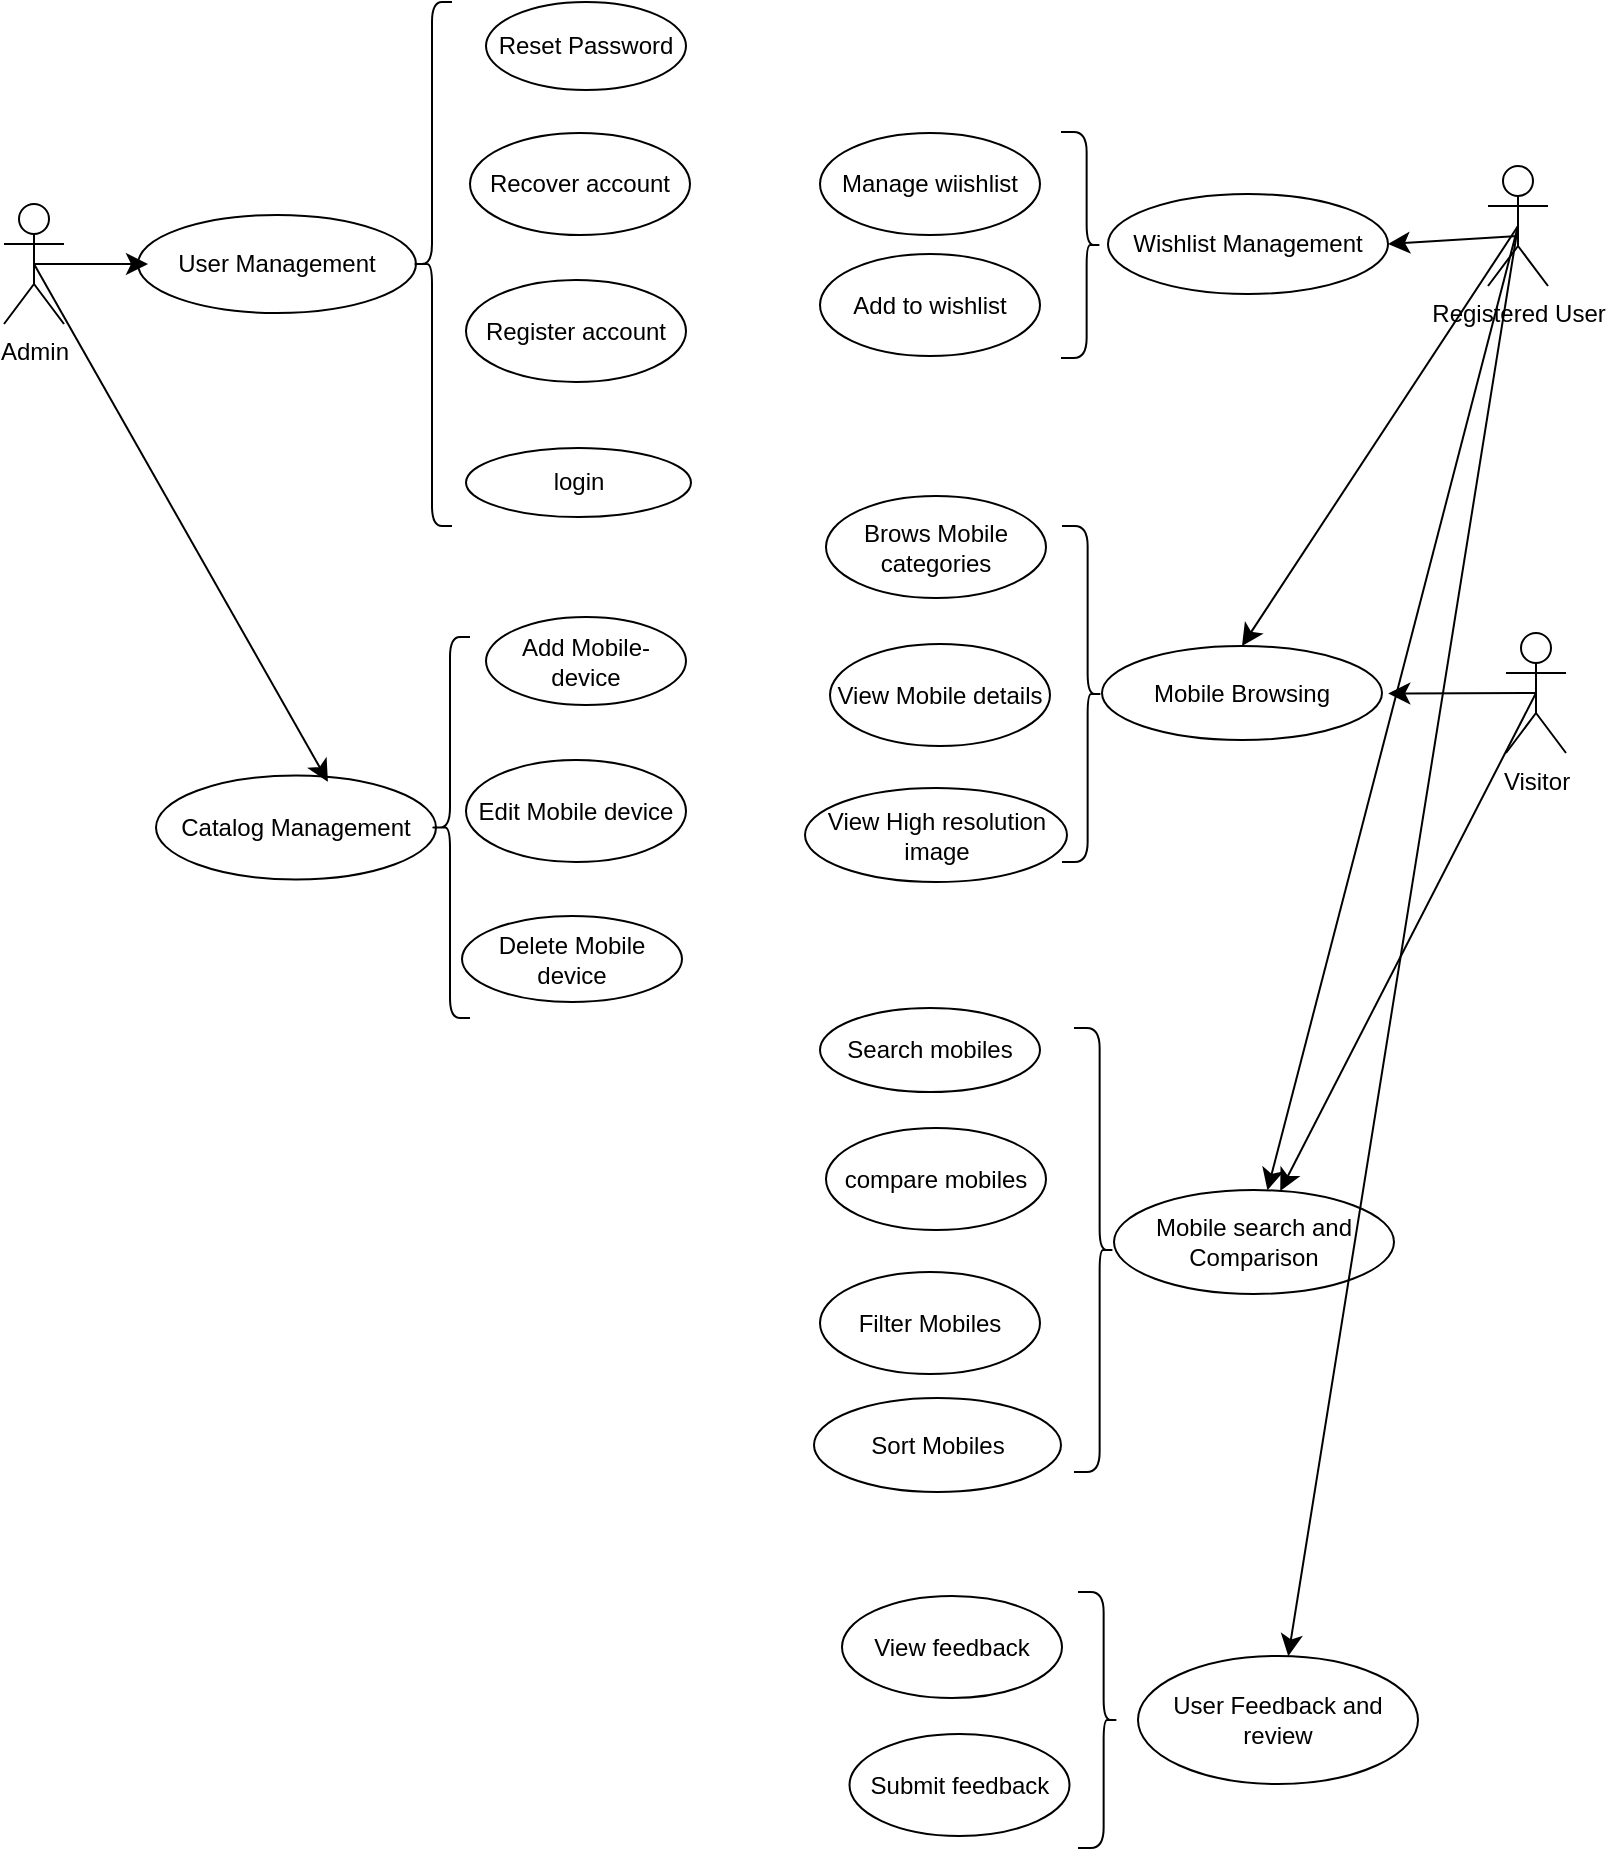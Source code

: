 <mxfile version="24.8.4">
  <diagram name="Page-1" id="lydEy3UlVZ0hXnfnAnw2">
    <mxGraphModel dx="3126" dy="826" grid="0" gridSize="10" guides="1" tooltips="1" connect="1" arrows="1" fold="1" page="1" pageScale="1" pageWidth="850" pageHeight="1100" background="#FFFFFF" math="0" shadow="0">
      <root>
        <mxCell id="0" />
        <mxCell id="1" parent="0" />
        <mxCell id="A2eg4AGigvw0tcSJp81s-7" value="User Management" style="ellipse;whiteSpace=wrap;html=1;" parent="1" vertex="1">
          <mxGeometry x="-1596" y="130.5" width="139" height="49" as="geometry" />
        </mxCell>
        <mxCell id="A2eg4AGigvw0tcSJp81s-13" value="Register account" style="ellipse;whiteSpace=wrap;html=1;" parent="1" vertex="1">
          <mxGeometry x="-1432" y="163" width="110" height="51" as="geometry" />
        </mxCell>
        <mxCell id="A2eg4AGigvw0tcSJp81s-14" value="Recover account" style="ellipse;whiteSpace=wrap;html=1;" parent="1" vertex="1">
          <mxGeometry x="-1430" y="89.5" width="110" height="51" as="geometry" />
        </mxCell>
        <mxCell id="A2eg4AGigvw0tcSJp81s-15" value="Reset Password" style="ellipse;whiteSpace=wrap;html=1;" parent="1" vertex="1">
          <mxGeometry x="-1422" y="24" width="100" height="44" as="geometry" />
        </mxCell>
        <mxCell id="A2eg4AGigvw0tcSJp81s-16" value="login" style="ellipse;whiteSpace=wrap;html=1;" parent="1" vertex="1">
          <mxGeometry x="-1432" y="247" width="112.5" height="34.5" as="geometry" />
        </mxCell>
        <mxCell id="A2eg4AGigvw0tcSJp81s-26" value="Catalog Management" style="ellipse;whiteSpace=wrap;html=1;" parent="1" vertex="1">
          <mxGeometry x="-1587" y="410.75" width="140" height="52" as="geometry" />
        </mxCell>
        <mxCell id="dWg8eVhr8gvvrMypLxNh-8" value="Mobile Browsing" style="ellipse;whiteSpace=wrap;html=1;" vertex="1" parent="1">
          <mxGeometry x="-1114" y="346" width="140" height="47" as="geometry" />
        </mxCell>
        <mxCell id="dWg8eVhr8gvvrMypLxNh-12" value="Brows Mobile categories" style="ellipse;whiteSpace=wrap;html=1;" vertex="1" parent="1">
          <mxGeometry x="-1252" y="271" width="110" height="51" as="geometry" />
        </mxCell>
        <mxCell id="dWg8eVhr8gvvrMypLxNh-14" value="View High resolution image" style="ellipse;whiteSpace=wrap;html=1;" vertex="1" parent="1">
          <mxGeometry x="-1262.5" y="417" width="131" height="47" as="geometry" />
        </mxCell>
        <mxCell id="dWg8eVhr8gvvrMypLxNh-64" value="Mobile search and Comparison" style="ellipse;whiteSpace=wrap;html=1;" vertex="1" parent="1">
          <mxGeometry x="-1108" y="618" width="140" height="52" as="geometry" />
        </mxCell>
        <mxCell id="dWg8eVhr8gvvrMypLxNh-68" value="compare mobiles" style="ellipse;whiteSpace=wrap;html=1;" vertex="1" parent="1">
          <mxGeometry x="-1252" y="587" width="110" height="51" as="geometry" />
        </mxCell>
        <mxCell id="dWg8eVhr8gvvrMypLxNh-69" value="Filter Mobiles" style="ellipse;whiteSpace=wrap;html=1;" vertex="1" parent="1">
          <mxGeometry x="-1255" y="659" width="110" height="51" as="geometry" />
        </mxCell>
        <mxCell id="dWg8eVhr8gvvrMypLxNh-70" value="Sort Mobiles" style="ellipse;whiteSpace=wrap;html=1;" vertex="1" parent="1">
          <mxGeometry x="-1258" y="722" width="123.5" height="47" as="geometry" />
        </mxCell>
        <mxCell id="dWg8eVhr8gvvrMypLxNh-72" value="Search mobiles" style="ellipse;whiteSpace=wrap;html=1;" vertex="1" parent="1">
          <mxGeometry x="-1255" y="527" width="110" height="42" as="geometry" />
        </mxCell>
        <mxCell id="dWg8eVhr8gvvrMypLxNh-78" value="Wishlist Management" style="ellipse;whiteSpace=wrap;html=1;" vertex="1" parent="1">
          <mxGeometry x="-1111" y="120" width="140" height="50" as="geometry" />
        </mxCell>
        <mxCell id="dWg8eVhr8gvvrMypLxNh-79" value="Add to wishlist" style="ellipse;whiteSpace=wrap;html=1;" vertex="1" parent="1">
          <mxGeometry x="-1255" y="150" width="110" height="51" as="geometry" />
        </mxCell>
        <mxCell id="dWg8eVhr8gvvrMypLxNh-80" value="Manage wiishlist" style="ellipse;whiteSpace=wrap;html=1;" vertex="1" parent="1">
          <mxGeometry x="-1255" y="89.5" width="110" height="51" as="geometry" />
        </mxCell>
        <mxCell id="dWg8eVhr8gvvrMypLxNh-83" value="User Feedback and review" style="ellipse;whiteSpace=wrap;html=1;" vertex="1" parent="1">
          <mxGeometry x="-1096" y="851" width="140" height="64" as="geometry" />
        </mxCell>
        <mxCell id="dWg8eVhr8gvvrMypLxNh-84" value="Submit feedback" style="ellipse;whiteSpace=wrap;html=1;" vertex="1" parent="1">
          <mxGeometry x="-1240.25" y="890" width="110" height="51" as="geometry" />
        </mxCell>
        <mxCell id="dWg8eVhr8gvvrMypLxNh-85" value="View feedback" style="ellipse;whiteSpace=wrap;html=1;" vertex="1" parent="1">
          <mxGeometry x="-1244" y="821" width="110" height="51" as="geometry" />
        </mxCell>
        <mxCell id="dWg8eVhr8gvvrMypLxNh-86" value="Admin" style="shape=umlActor;verticalLabelPosition=bottom;verticalAlign=top;html=1;" vertex="1" parent="1">
          <mxGeometry x="-1663" y="125" width="30" height="60" as="geometry" />
        </mxCell>
        <mxCell id="dWg8eVhr8gvvrMypLxNh-140" style="edgeStyle=none;curved=1;rounded=0;orthogonalLoop=1;jettySize=auto;html=1;exitX=0.5;exitY=0.5;exitDx=0;exitDy=0;exitPerimeter=0;fontSize=12;startSize=8;endSize=8;" edge="1" parent="1" source="dWg8eVhr8gvvrMypLxNh-90">
          <mxGeometry relative="1" as="geometry">
            <mxPoint x="-970.871" y="369.737" as="targetPoint" />
          </mxGeometry>
        </mxCell>
        <mxCell id="dWg8eVhr8gvvrMypLxNh-152" style="edgeStyle=none;curved=1;rounded=0;orthogonalLoop=1;jettySize=auto;html=1;exitX=0.5;exitY=0.5;exitDx=0;exitDy=0;exitPerimeter=0;fontSize=12;startSize=8;endSize=8;" edge="1" parent="1" source="dWg8eVhr8gvvrMypLxNh-90" target="dWg8eVhr8gvvrMypLxNh-64">
          <mxGeometry relative="1" as="geometry" />
        </mxCell>
        <mxCell id="dWg8eVhr8gvvrMypLxNh-90" value="Visitor" style="shape=umlActor;verticalLabelPosition=bottom;verticalAlign=top;html=1;" vertex="1" parent="1">
          <mxGeometry x="-912" y="339.5" width="30" height="60" as="geometry" />
        </mxCell>
        <mxCell id="dWg8eVhr8gvvrMypLxNh-128" style="edgeStyle=none;curved=1;rounded=0;orthogonalLoop=1;jettySize=auto;html=1;exitX=0.5;exitY=0.5;exitDx=0;exitDy=0;exitPerimeter=0;fontSize=12;startSize=8;endSize=8;entryX=1;entryY=0.5;entryDx=0;entryDy=0;" edge="1" parent="1" target="dWg8eVhr8gvvrMypLxNh-78">
          <mxGeometry relative="1" as="geometry">
            <mxPoint x="-972.024" y="147.727" as="targetPoint" />
            <mxPoint x="-906" y="141.0" as="sourcePoint" />
          </mxGeometry>
        </mxCell>
        <mxCell id="dWg8eVhr8gvvrMypLxNh-141" style="edgeStyle=none;curved=1;rounded=0;orthogonalLoop=1;jettySize=auto;html=1;exitX=0.5;exitY=0.5;exitDx=0;exitDy=0;exitPerimeter=0;entryX=0.5;entryY=0;entryDx=0;entryDy=0;fontSize=12;startSize=8;endSize=8;" edge="1" parent="1" source="dWg8eVhr8gvvrMypLxNh-91" target="dWg8eVhr8gvvrMypLxNh-8">
          <mxGeometry relative="1" as="geometry" />
        </mxCell>
        <mxCell id="dWg8eVhr8gvvrMypLxNh-146" style="edgeStyle=none;curved=1;rounded=0;orthogonalLoop=1;jettySize=auto;html=1;exitX=0.5;exitY=0.5;exitDx=0;exitDy=0;exitPerimeter=0;fontSize=12;startSize=8;endSize=8;" edge="1" parent="1" source="dWg8eVhr8gvvrMypLxNh-91" target="dWg8eVhr8gvvrMypLxNh-64">
          <mxGeometry relative="1" as="geometry" />
        </mxCell>
        <mxCell id="dWg8eVhr8gvvrMypLxNh-151" style="edgeStyle=none;curved=1;rounded=0;orthogonalLoop=1;jettySize=auto;html=1;exitX=0.5;exitY=0.5;exitDx=0;exitDy=0;exitPerimeter=0;fontSize=12;startSize=8;endSize=8;" edge="1" parent="1" source="dWg8eVhr8gvvrMypLxNh-91" target="dWg8eVhr8gvvrMypLxNh-83">
          <mxGeometry relative="1" as="geometry" />
        </mxCell>
        <mxCell id="dWg8eVhr8gvvrMypLxNh-91" value="Registered User" style="shape=umlActor;verticalLabelPosition=bottom;verticalAlign=top;html=1;" vertex="1" parent="1">
          <mxGeometry x="-921" y="106" width="30" height="60" as="geometry" />
        </mxCell>
        <mxCell id="dWg8eVhr8gvvrMypLxNh-117" value="" style="shape=curlyBracket;whiteSpace=wrap;html=1;rounded=1;labelPosition=left;verticalLabelPosition=middle;align=right;verticalAlign=middle;" vertex="1" parent="1">
          <mxGeometry x="-1459" y="24" width="20" height="262" as="geometry" />
        </mxCell>
        <mxCell id="dWg8eVhr8gvvrMypLxNh-126" style="edgeStyle=none;curved=1;rounded=0;orthogonalLoop=1;jettySize=auto;html=1;exitX=0.5;exitY=0.5;exitDx=0;exitDy=0;exitPerimeter=0;fontSize=12;startSize=8;endSize=8;" edge="1" parent="1" source="dWg8eVhr8gvvrMypLxNh-86">
          <mxGeometry relative="1" as="geometry">
            <mxPoint x="-1591" y="155" as="targetPoint" />
          </mxGeometry>
        </mxCell>
        <mxCell id="dWg8eVhr8gvvrMypLxNh-131" value="Delete Mobile device" style="ellipse;whiteSpace=wrap;html=1;" vertex="1" parent="1">
          <mxGeometry x="-1434" y="481" width="110" height="43" as="geometry" />
        </mxCell>
        <mxCell id="dWg8eVhr8gvvrMypLxNh-132" value="Edit Mobile device" style="ellipse;whiteSpace=wrap;html=1;" vertex="1" parent="1">
          <mxGeometry x="-1432" y="403" width="110" height="51" as="geometry" />
        </mxCell>
        <mxCell id="dWg8eVhr8gvvrMypLxNh-133" value="Add Mobile-device" style="ellipse;whiteSpace=wrap;html=1;" vertex="1" parent="1">
          <mxGeometry x="-1422" y="331.5" width="100" height="44" as="geometry" />
        </mxCell>
        <mxCell id="dWg8eVhr8gvvrMypLxNh-138" style="edgeStyle=none;curved=1;rounded=0;orthogonalLoop=1;jettySize=auto;html=1;exitX=0.5;exitY=0.5;exitDx=0;exitDy=0;exitPerimeter=0;entryX=0.614;entryY=0.06;entryDx=0;entryDy=0;entryPerimeter=0;fontSize=12;startSize=8;endSize=8;" edge="1" parent="1" source="dWg8eVhr8gvvrMypLxNh-86" target="A2eg4AGigvw0tcSJp81s-26">
          <mxGeometry relative="1" as="geometry" />
        </mxCell>
        <mxCell id="dWg8eVhr8gvvrMypLxNh-13" value="View Mobile details" style="ellipse;whiteSpace=wrap;html=1;" vertex="1" parent="1">
          <mxGeometry x="-1250" y="345" width="110" height="51" as="geometry" />
        </mxCell>
        <mxCell id="dWg8eVhr8gvvrMypLxNh-142" value="" style="shape=curlyBracket;whiteSpace=wrap;html=1;rounded=1;labelPosition=left;verticalLabelPosition=middle;align=right;verticalAlign=middle;" vertex="1" parent="1">
          <mxGeometry x="-1450" y="341.5" width="20" height="190.5" as="geometry" />
        </mxCell>
        <mxCell id="dWg8eVhr8gvvrMypLxNh-144" value="" style="shape=curlyBracket;whiteSpace=wrap;html=1;rounded=1;flipH=1;labelPosition=right;verticalLabelPosition=middle;align=left;verticalAlign=middle;size=0.359;" vertex="1" parent="1">
          <mxGeometry x="-1134" y="286" width="20" height="168" as="geometry" />
        </mxCell>
        <mxCell id="dWg8eVhr8gvvrMypLxNh-147" value="" style="shape=curlyBracket;whiteSpace=wrap;html=1;rounded=1;flipH=1;labelPosition=right;verticalLabelPosition=middle;align=left;verticalAlign=middle;size=0.359;" vertex="1" parent="1">
          <mxGeometry x="-1128" y="537" width="20" height="222" as="geometry" />
        </mxCell>
        <mxCell id="dWg8eVhr8gvvrMypLxNh-148" value="" style="shape=curlyBracket;whiteSpace=wrap;html=1;rounded=1;flipH=1;labelPosition=right;verticalLabelPosition=middle;align=left;verticalAlign=middle;size=0.359;" vertex="1" parent="1">
          <mxGeometry x="-1134.5" y="89" width="20" height="113" as="geometry" />
        </mxCell>
        <mxCell id="dWg8eVhr8gvvrMypLxNh-150" value="" style="shape=curlyBracket;whiteSpace=wrap;html=1;rounded=1;flipH=1;labelPosition=right;verticalLabelPosition=middle;align=left;verticalAlign=middle;size=0.359;" vertex="1" parent="1">
          <mxGeometry x="-1126" y="819" width="20" height="128" as="geometry" />
        </mxCell>
      </root>
    </mxGraphModel>
  </diagram>
</mxfile>

